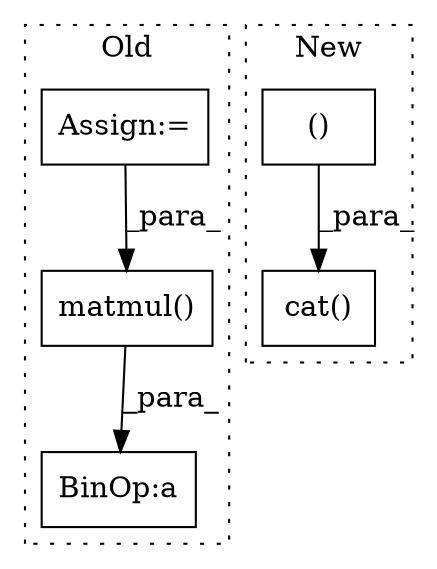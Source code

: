 digraph G {
subgraph cluster0 {
1 [label="matmul()" a="75" s="5524,5546" l="10,1" shape="box"];
3 [label="BinOp:a" a="82" s="5617" l="3" shape="box"];
5 [label="Assign:=" a="68" s="4929" l="3" shape="box"];
label = "Old";
style="dotted";
}
subgraph cluster1 {
2 [label="cat()" a="75" s="5297,5331" l="10,1" shape="box"];
4 [label="()" a="54" s="5174" l="0" shape="box"];
label = "New";
style="dotted";
}
1 -> 3 [label="_para_"];
4 -> 2 [label="_para_"];
5 -> 1 [label="_para_"];
}